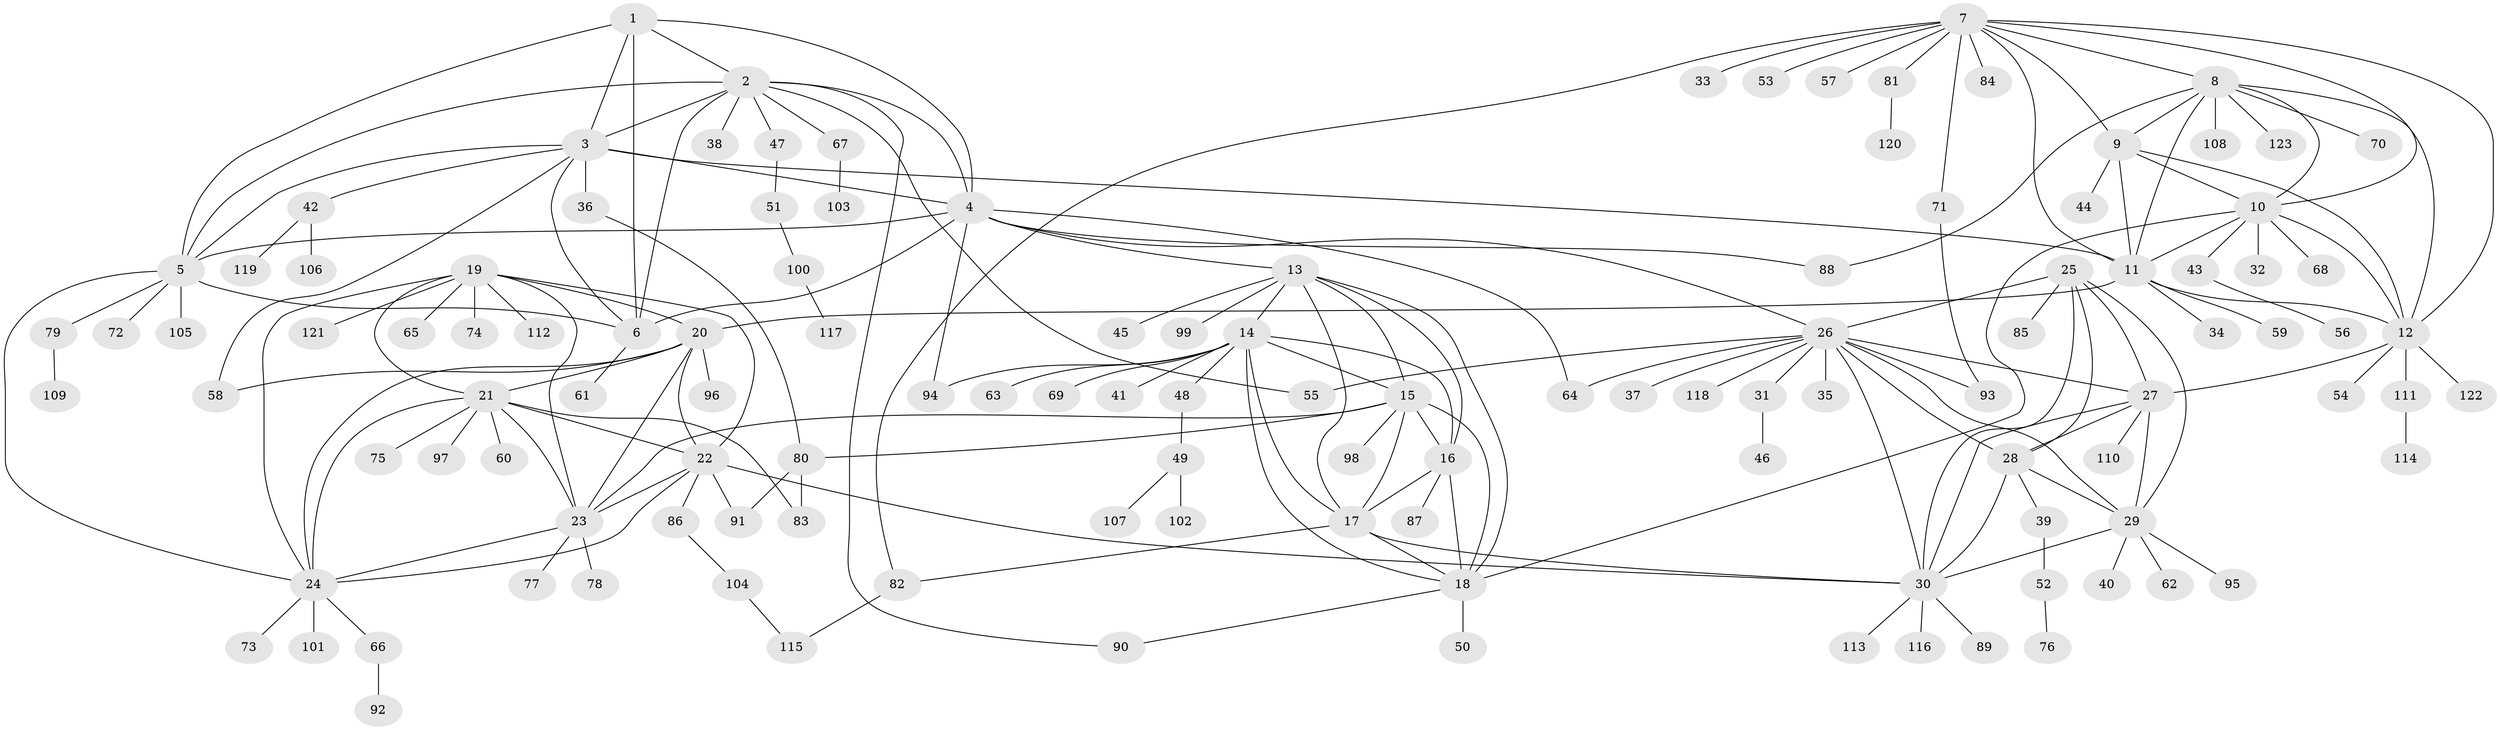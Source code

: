 // Generated by graph-tools (version 1.1) at 2025/50/03/09/25 03:50:35]
// undirected, 123 vertices, 190 edges
graph export_dot {
graph [start="1"]
  node [color=gray90,style=filled];
  1;
  2;
  3;
  4;
  5;
  6;
  7;
  8;
  9;
  10;
  11;
  12;
  13;
  14;
  15;
  16;
  17;
  18;
  19;
  20;
  21;
  22;
  23;
  24;
  25;
  26;
  27;
  28;
  29;
  30;
  31;
  32;
  33;
  34;
  35;
  36;
  37;
  38;
  39;
  40;
  41;
  42;
  43;
  44;
  45;
  46;
  47;
  48;
  49;
  50;
  51;
  52;
  53;
  54;
  55;
  56;
  57;
  58;
  59;
  60;
  61;
  62;
  63;
  64;
  65;
  66;
  67;
  68;
  69;
  70;
  71;
  72;
  73;
  74;
  75;
  76;
  77;
  78;
  79;
  80;
  81;
  82;
  83;
  84;
  85;
  86;
  87;
  88;
  89;
  90;
  91;
  92;
  93;
  94;
  95;
  96;
  97;
  98;
  99;
  100;
  101;
  102;
  103;
  104;
  105;
  106;
  107;
  108;
  109;
  110;
  111;
  112;
  113;
  114;
  115;
  116;
  117;
  118;
  119;
  120;
  121;
  122;
  123;
  1 -- 2;
  1 -- 3;
  1 -- 4;
  1 -- 5;
  1 -- 6;
  2 -- 3;
  2 -- 4;
  2 -- 5;
  2 -- 6;
  2 -- 38;
  2 -- 47;
  2 -- 55;
  2 -- 67;
  2 -- 90;
  3 -- 4;
  3 -- 5;
  3 -- 6;
  3 -- 11;
  3 -- 36;
  3 -- 42;
  3 -- 58;
  4 -- 5;
  4 -- 6;
  4 -- 13;
  4 -- 26;
  4 -- 64;
  4 -- 88;
  4 -- 94;
  5 -- 6;
  5 -- 24;
  5 -- 72;
  5 -- 79;
  5 -- 105;
  6 -- 61;
  7 -- 8;
  7 -- 9;
  7 -- 10;
  7 -- 11;
  7 -- 12;
  7 -- 33;
  7 -- 53;
  7 -- 57;
  7 -- 71;
  7 -- 81;
  7 -- 82;
  7 -- 84;
  8 -- 9;
  8 -- 10;
  8 -- 11;
  8 -- 12;
  8 -- 70;
  8 -- 88;
  8 -- 108;
  8 -- 123;
  9 -- 10;
  9 -- 11;
  9 -- 12;
  9 -- 44;
  10 -- 11;
  10 -- 12;
  10 -- 18;
  10 -- 32;
  10 -- 43;
  10 -- 68;
  11 -- 12;
  11 -- 20;
  11 -- 34;
  11 -- 59;
  12 -- 27;
  12 -- 54;
  12 -- 111;
  12 -- 122;
  13 -- 14;
  13 -- 15;
  13 -- 16;
  13 -- 17;
  13 -- 18;
  13 -- 45;
  13 -- 99;
  14 -- 15;
  14 -- 16;
  14 -- 17;
  14 -- 18;
  14 -- 41;
  14 -- 48;
  14 -- 63;
  14 -- 69;
  14 -- 94;
  15 -- 16;
  15 -- 17;
  15 -- 18;
  15 -- 23;
  15 -- 80;
  15 -- 98;
  16 -- 17;
  16 -- 18;
  16 -- 87;
  17 -- 18;
  17 -- 30;
  17 -- 82;
  18 -- 50;
  18 -- 90;
  19 -- 20;
  19 -- 21;
  19 -- 22;
  19 -- 23;
  19 -- 24;
  19 -- 65;
  19 -- 74;
  19 -- 112;
  19 -- 121;
  20 -- 21;
  20 -- 22;
  20 -- 23;
  20 -- 24;
  20 -- 58;
  20 -- 96;
  21 -- 22;
  21 -- 23;
  21 -- 24;
  21 -- 60;
  21 -- 75;
  21 -- 83;
  21 -- 97;
  22 -- 23;
  22 -- 24;
  22 -- 30;
  22 -- 86;
  22 -- 91;
  23 -- 24;
  23 -- 77;
  23 -- 78;
  24 -- 66;
  24 -- 73;
  24 -- 101;
  25 -- 26;
  25 -- 27;
  25 -- 28;
  25 -- 29;
  25 -- 30;
  25 -- 85;
  26 -- 27;
  26 -- 28;
  26 -- 29;
  26 -- 30;
  26 -- 31;
  26 -- 35;
  26 -- 37;
  26 -- 55;
  26 -- 64;
  26 -- 93;
  26 -- 118;
  27 -- 28;
  27 -- 29;
  27 -- 30;
  27 -- 110;
  28 -- 29;
  28 -- 30;
  28 -- 39;
  29 -- 30;
  29 -- 40;
  29 -- 62;
  29 -- 95;
  30 -- 89;
  30 -- 113;
  30 -- 116;
  31 -- 46;
  36 -- 80;
  39 -- 52;
  42 -- 106;
  42 -- 119;
  43 -- 56;
  47 -- 51;
  48 -- 49;
  49 -- 102;
  49 -- 107;
  51 -- 100;
  52 -- 76;
  66 -- 92;
  67 -- 103;
  71 -- 93;
  79 -- 109;
  80 -- 83;
  80 -- 91;
  81 -- 120;
  82 -- 115;
  86 -- 104;
  100 -- 117;
  104 -- 115;
  111 -- 114;
}
